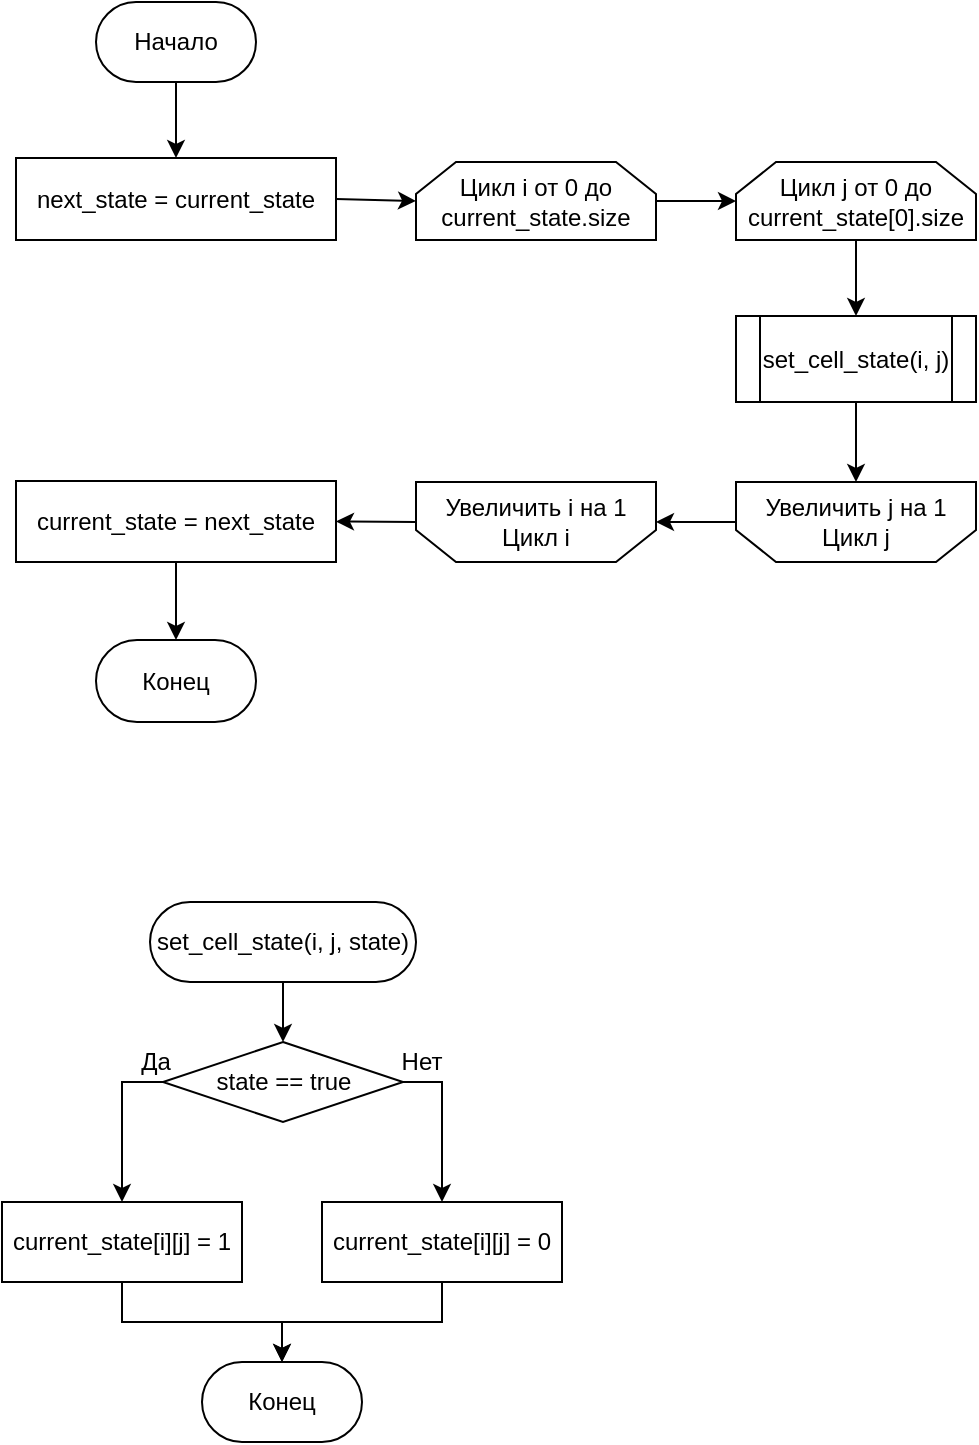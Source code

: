 <mxfile version="15.8.7" type="device"><diagram id="C5RBs43oDa-KdzZeNtuy" name="Page-1"><mxGraphModel dx="1929" dy="857" grid="1" gridSize="10" guides="1" tooltips="1" connect="1" arrows="1" fold="1" page="1" pageScale="1" pageWidth="827" pageHeight="1169" background="#ffffff" math="0" shadow="0"><root><mxCell id="WIyWlLk6GJQsqaUBKTNV-0"/><mxCell id="WIyWlLk6GJQsqaUBKTNV-1" parent="WIyWlLk6GJQsqaUBKTNV-0"/><mxCell id="h2vDqxo1NukbTAn7EYlA-0" value="set_cell_state(i, j, state)" style="rounded=1;whiteSpace=wrap;html=1;arcSize=50;container=1;" parent="WIyWlLk6GJQsqaUBKTNV-1" vertex="1"><mxGeometry x="-586" y="520" width="133" height="40" as="geometry"><mxRectangle x="230" y="79" width="90" height="20" as="alternateBounds"/></mxGeometry></mxCell><mxCell id="h2vDqxo1NukbTAn7EYlA-1" value="state == true" style="rhombus;whiteSpace=wrap;html=1;" parent="WIyWlLk6GJQsqaUBKTNV-1" vertex="1"><mxGeometry x="-579.5" y="590" width="120" height="40" as="geometry"/></mxCell><mxCell id="h2vDqxo1NukbTAn7EYlA-2" value="" style="endArrow=classic;html=1;rounded=0;exitX=0.5;exitY=1;exitDx=0;exitDy=0;entryX=0.5;entryY=0;entryDx=0;entryDy=0;" parent="WIyWlLk6GJQsqaUBKTNV-1" source="h2vDqxo1NukbTAn7EYlA-0" target="h2vDqxo1NukbTAn7EYlA-1" edge="1"><mxGeometry width="50" height="50" relative="1" as="geometry"><mxPoint x="-380" y="550" as="sourcePoint"/><mxPoint x="-330" y="500" as="targetPoint"/></mxGeometry></mxCell><mxCell id="h2vDqxo1NukbTAn7EYlA-3" value="current_state[i][j] = 1" style="rounded=0;whiteSpace=wrap;html=1;" parent="WIyWlLk6GJQsqaUBKTNV-1" vertex="1"><mxGeometry x="-660" y="670" width="120" height="40" as="geometry"/></mxCell><mxCell id="h2vDqxo1NukbTAn7EYlA-4" value="current_state[i][j] = 0" style="rounded=0;whiteSpace=wrap;html=1;" parent="WIyWlLk6GJQsqaUBKTNV-1" vertex="1"><mxGeometry x="-500" y="670" width="120" height="40" as="geometry"/></mxCell><mxCell id="h2vDqxo1NukbTAn7EYlA-5" value="" style="endArrow=classic;html=1;rounded=0;entryX=0.5;entryY=0;entryDx=0;entryDy=0;exitX=1;exitY=0.5;exitDx=0;exitDy=0;" parent="WIyWlLk6GJQsqaUBKTNV-1" source="h2vDqxo1NukbTAn7EYlA-1" target="h2vDqxo1NukbTAn7EYlA-4" edge="1"><mxGeometry width="50" height="50" relative="1" as="geometry"><mxPoint x="-410" y="660" as="sourcePoint"/><mxPoint x="-360" y="610" as="targetPoint"/><Array as="points"><mxPoint x="-440" y="610"/></Array></mxGeometry></mxCell><mxCell id="h2vDqxo1NukbTAn7EYlA-6" value="" style="endArrow=classic;html=1;rounded=0;entryX=0.5;entryY=0;entryDx=0;entryDy=0;" parent="WIyWlLk6GJQsqaUBKTNV-1" target="h2vDqxo1NukbTAn7EYlA-3" edge="1"><mxGeometry width="50" height="50" relative="1" as="geometry"><mxPoint x="-579.5" y="610" as="sourcePoint"/><mxPoint x="-529.5" y="560" as="targetPoint"/><Array as="points"><mxPoint x="-600" y="610"/></Array></mxGeometry></mxCell><mxCell id="h2vDqxo1NukbTAn7EYlA-7" value="Да" style="text;html=1;strokeColor=none;fillColor=none;align=center;verticalAlign=middle;whiteSpace=wrap;rounded=0;" parent="WIyWlLk6GJQsqaUBKTNV-1" vertex="1"><mxGeometry x="-613" y="585" width="60" height="30" as="geometry"/></mxCell><mxCell id="h2vDqxo1NukbTAn7EYlA-8" value="Нет" style="text;html=1;strokeColor=none;fillColor=none;align=center;verticalAlign=middle;whiteSpace=wrap;rounded=0;" parent="WIyWlLk6GJQsqaUBKTNV-1" vertex="1"><mxGeometry x="-480" y="585" width="60" height="30" as="geometry"/></mxCell><mxCell id="h2vDqxo1NukbTAn7EYlA-9" value="Конец" style="rounded=1;whiteSpace=wrap;html=1;arcSize=50;" parent="WIyWlLk6GJQsqaUBKTNV-1" vertex="1"><mxGeometry x="-560" y="750" width="80" height="40" as="geometry"/></mxCell><mxCell id="h2vDqxo1NukbTAn7EYlA-10" value="" style="endArrow=classic;html=1;rounded=0;exitX=0.5;exitY=1;exitDx=0;exitDy=0;entryX=0.5;entryY=0;entryDx=0;entryDy=0;" parent="WIyWlLk6GJQsqaUBKTNV-1" source="h2vDqxo1NukbTAn7EYlA-3" target="h2vDqxo1NukbTAn7EYlA-9" edge="1"><mxGeometry width="50" height="50" relative="1" as="geometry"><mxPoint x="-680" y="800" as="sourcePoint"/><mxPoint x="-630" y="750" as="targetPoint"/><Array as="points"><mxPoint x="-600" y="730"/><mxPoint x="-520" y="730"/></Array></mxGeometry></mxCell><mxCell id="h2vDqxo1NukbTAn7EYlA-11" value="" style="endArrow=classic;html=1;rounded=0;exitX=0.5;exitY=1;exitDx=0;exitDy=0;entryX=0.5;entryY=0;entryDx=0;entryDy=0;" parent="WIyWlLk6GJQsqaUBKTNV-1" source="h2vDqxo1NukbTAn7EYlA-4" target="h2vDqxo1NukbTAn7EYlA-9" edge="1"><mxGeometry width="50" height="50" relative="1" as="geometry"><mxPoint x="-310" y="790" as="sourcePoint"/><mxPoint x="-260" y="740" as="targetPoint"/><Array as="points"><mxPoint x="-440" y="730"/><mxPoint x="-520" y="730"/></Array></mxGeometry></mxCell><mxCell id="nCB1xvIL4Ra1EfPWvu9d-0" value="Начало" style="rounded=1;whiteSpace=wrap;html=1;arcSize=50;container=1;" vertex="1" parent="WIyWlLk6GJQsqaUBKTNV-1"><mxGeometry x="-613" y="70" width="80" height="40" as="geometry"><mxRectangle x="230" y="79" width="90" height="20" as="alternateBounds"/></mxGeometry></mxCell><mxCell id="nCB1xvIL4Ra1EfPWvu9d-1" value="next_state = current_state" style="rounded=0;whiteSpace=wrap;html=1;" vertex="1" parent="WIyWlLk6GJQsqaUBKTNV-1"><mxGeometry x="-653" y="148" width="160" height="41" as="geometry"/></mxCell><mxCell id="nCB1xvIL4Ra1EfPWvu9d-2" value="" style="endArrow=classic;html=1;rounded=0;exitX=0.5;exitY=1;exitDx=0;exitDy=0;entryX=0.5;entryY=0;entryDx=0;entryDy=0;" edge="1" parent="WIyWlLk6GJQsqaUBKTNV-1" source="nCB1xvIL4Ra1EfPWvu9d-0" target="nCB1xvIL4Ra1EfPWvu9d-1"><mxGeometry width="50" height="50" relative="1" as="geometry"><mxPoint x="-643" y="327" as="sourcePoint"/><mxPoint x="-593" y="277" as="targetPoint"/></mxGeometry></mxCell><mxCell id="nCB1xvIL4Ra1EfPWvu9d-3" value="Цикл i от 0 до current_state.size" style="shape=loopLimit;whiteSpace=wrap;html=1;" vertex="1" parent="WIyWlLk6GJQsqaUBKTNV-1"><mxGeometry x="-453" y="150" width="120" height="39" as="geometry"/></mxCell><mxCell id="nCB1xvIL4Ra1EfPWvu9d-4" value="" style="endArrow=classic;html=1;rounded=0;exitX=1;exitY=0.5;exitDx=0;exitDy=0;entryX=0;entryY=0.5;entryDx=0;entryDy=0;" edge="1" parent="WIyWlLk6GJQsqaUBKTNV-1" source="nCB1xvIL4Ra1EfPWvu9d-1" target="nCB1xvIL4Ra1EfPWvu9d-3"><mxGeometry width="50" height="50" relative="1" as="geometry"><mxPoint x="-453" y="337" as="sourcePoint"/><mxPoint x="-403" y="287" as="targetPoint"/></mxGeometry></mxCell><mxCell id="nCB1xvIL4Ra1EfPWvu9d-5" value="Цикл j от 0 до current_state[0].size" style="shape=loopLimit;whiteSpace=wrap;html=1;" vertex="1" parent="WIyWlLk6GJQsqaUBKTNV-1"><mxGeometry x="-293" y="150" width="120" height="39" as="geometry"/></mxCell><mxCell id="nCB1xvIL4Ra1EfPWvu9d-6" value="" style="endArrow=classic;html=1;rounded=0;exitX=1;exitY=0.5;exitDx=0;exitDy=0;entryX=0;entryY=0.5;entryDx=0;entryDy=0;" edge="1" parent="WIyWlLk6GJQsqaUBKTNV-1" source="nCB1xvIL4Ra1EfPWvu9d-3" target="nCB1xvIL4Ra1EfPWvu9d-5"><mxGeometry width="50" height="50" relative="1" as="geometry"><mxPoint x="-343" y="327" as="sourcePoint"/><mxPoint x="-293" y="277" as="targetPoint"/></mxGeometry></mxCell><mxCell id="nCB1xvIL4Ra1EfPWvu9d-7" value="" style="group" vertex="1" connectable="0" parent="WIyWlLk6GJQsqaUBKTNV-1"><mxGeometry x="-453" y="310" width="120" height="40" as="geometry"/></mxCell><mxCell id="nCB1xvIL4Ra1EfPWvu9d-8" value="" style="shape=loopLimit;whiteSpace=wrap;html=1;rotation=-180;" vertex="1" parent="nCB1xvIL4Ra1EfPWvu9d-7"><mxGeometry width="120" height="40" as="geometry"/></mxCell><mxCell id="nCB1xvIL4Ra1EfPWvu9d-9" value="Увеличить i на 1&lt;br&gt;Цикл i" style="text;html=1;strokeColor=none;fillColor=none;align=center;verticalAlign=middle;whiteSpace=wrap;rounded=0;" vertex="1" parent="nCB1xvIL4Ra1EfPWvu9d-7"><mxGeometry y="8.0" width="120" height="24.0" as="geometry"/></mxCell><mxCell id="nCB1xvIL4Ra1EfPWvu9d-10" value="" style="group" vertex="1" connectable="0" parent="WIyWlLk6GJQsqaUBKTNV-1"><mxGeometry x="-293" y="310" width="120" height="40" as="geometry"/></mxCell><mxCell id="nCB1xvIL4Ra1EfPWvu9d-11" value="" style="shape=loopLimit;whiteSpace=wrap;html=1;rotation=-180;" vertex="1" parent="nCB1xvIL4Ra1EfPWvu9d-10"><mxGeometry width="120" height="40" as="geometry"/></mxCell><mxCell id="nCB1xvIL4Ra1EfPWvu9d-12" value="Увеличить j на 1&lt;br&gt;Цикл j" style="text;html=1;strokeColor=none;fillColor=none;align=center;verticalAlign=middle;whiteSpace=wrap;rounded=0;" vertex="1" parent="nCB1xvIL4Ra1EfPWvu9d-10"><mxGeometry y="8.0" width="120" height="24.0" as="geometry"/></mxCell><mxCell id="nCB1xvIL4Ra1EfPWvu9d-13" value="" style="endArrow=classic;html=1;rounded=0;exitX=0;exitY=0.5;exitDx=0;exitDy=0;entryX=1;entryY=0.5;entryDx=0;entryDy=0;" edge="1" parent="WIyWlLk6GJQsqaUBKTNV-1" source="nCB1xvIL4Ra1EfPWvu9d-12" target="nCB1xvIL4Ra1EfPWvu9d-9"><mxGeometry width="50" height="50" relative="1" as="geometry"><mxPoint x="-393" y="528" as="sourcePoint"/><mxPoint x="-343" y="478" as="targetPoint"/></mxGeometry></mxCell><mxCell id="nCB1xvIL4Ra1EfPWvu9d-14" value="current_state = next_state" style="rounded=0;whiteSpace=wrap;html=1;" vertex="1" parent="WIyWlLk6GJQsqaUBKTNV-1"><mxGeometry x="-653" y="309.5" width="160" height="40.5" as="geometry"/></mxCell><mxCell id="nCB1xvIL4Ra1EfPWvu9d-15" value="Конец" style="rounded=1;whiteSpace=wrap;html=1;arcSize=50;" vertex="1" parent="WIyWlLk6GJQsqaUBKTNV-1"><mxGeometry x="-613" y="389" width="80" height="41" as="geometry"/></mxCell><mxCell id="nCB1xvIL4Ra1EfPWvu9d-16" value="" style="endArrow=classic;html=1;rounded=0;exitX=0.5;exitY=1;exitDx=0;exitDy=0;entryX=0.5;entryY=0;entryDx=0;entryDy=0;" edge="1" parent="WIyWlLk6GJQsqaUBKTNV-1" source="nCB1xvIL4Ra1EfPWvu9d-14" target="nCB1xvIL4Ra1EfPWvu9d-15"><mxGeometry width="50" height="50" relative="1" as="geometry"><mxPoint x="-653" y="278" as="sourcePoint"/><mxPoint x="-603" y="228" as="targetPoint"/></mxGeometry></mxCell><mxCell id="nCB1xvIL4Ra1EfPWvu9d-17" value="" style="endArrow=classic;html=1;rounded=0;entryX=1;entryY=0.5;entryDx=0;entryDy=0;exitX=0;exitY=0.5;exitDx=0;exitDy=0;" edge="1" parent="WIyWlLk6GJQsqaUBKTNV-1" source="nCB1xvIL4Ra1EfPWvu9d-9" target="nCB1xvIL4Ra1EfPWvu9d-14"><mxGeometry width="50" height="50" relative="1" as="geometry"><mxPoint x="-473" y="409" as="sourcePoint"/><mxPoint x="-423" y="359" as="targetPoint"/></mxGeometry></mxCell><mxCell id="nCB1xvIL4Ra1EfPWvu9d-18" value="" style="endArrow=classic;html=1;rounded=0;exitX=0.5;exitY=1;exitDx=0;exitDy=0;entryX=0.5;entryY=0;entryDx=0;entryDy=0;" edge="1" parent="WIyWlLk6GJQsqaUBKTNV-1" source="nCB1xvIL4Ra1EfPWvu9d-5" target="nCB1xvIL4Ra1EfPWvu9d-19"><mxGeometry width="50" height="50" relative="1" as="geometry"><mxPoint x="-293" y="378" as="sourcePoint"/><mxPoint x="-223" y="218" as="targetPoint"/></mxGeometry></mxCell><mxCell id="nCB1xvIL4Ra1EfPWvu9d-19" value="&lt;font style=&quot;font-size: 12px&quot;&gt;set_cell_state(i, j)&lt;/font&gt;" style="shape=process;whiteSpace=wrap;html=1;backgroundOutline=1;" vertex="1" parent="WIyWlLk6GJQsqaUBKTNV-1"><mxGeometry x="-293" y="227" width="120" height="43" as="geometry"/></mxCell><mxCell id="nCB1xvIL4Ra1EfPWvu9d-20" value="" style="endArrow=classic;html=1;rounded=0;exitX=0.5;exitY=1;exitDx=0;exitDy=0;entryX=0.5;entryY=1;entryDx=0;entryDy=0;" edge="1" parent="WIyWlLk6GJQsqaUBKTNV-1" source="nCB1xvIL4Ra1EfPWvu9d-19" target="nCB1xvIL4Ra1EfPWvu9d-11"><mxGeometry width="50" height="50" relative="1" as="geometry"><mxPoint x="-133" y="378" as="sourcePoint"/><mxPoint x="-83" y="328" as="targetPoint"/></mxGeometry></mxCell></root></mxGraphModel></diagram></mxfile>